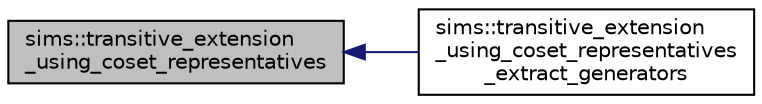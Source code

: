 digraph "sims::transitive_extension_using_coset_representatives"
{
  edge [fontname="Helvetica",fontsize="10",labelfontname="Helvetica",labelfontsize="10"];
  node [fontname="Helvetica",fontsize="10",shape=record];
  rankdir="LR";
  Node11337 [label="sims::transitive_extension\l_using_coset_representatives",height=0.2,width=0.4,color="black", fillcolor="grey75", style="filled", fontcolor="black"];
  Node11337 -> Node11338 [dir="back",color="midnightblue",fontsize="10",style="solid",fontname="Helvetica"];
  Node11338 [label="sims::transitive_extension\l_using_coset_representatives\l_extract_generators",height=0.2,width=0.4,color="black", fillcolor="white", style="filled",URL="$d9/df3/classsims.html#a7c93eb6a31f9111fb72df52ae8bf909e"];
}
